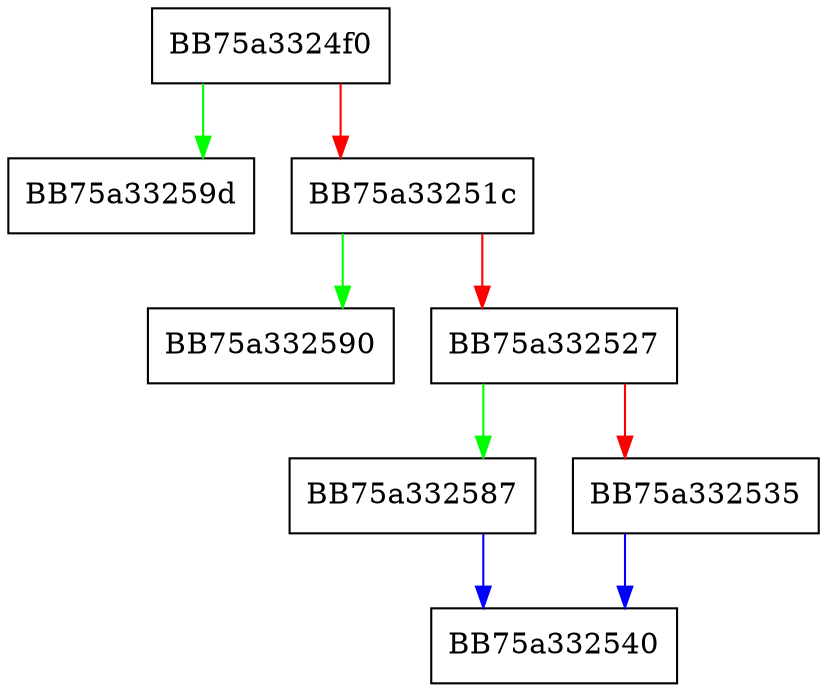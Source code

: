 digraph get_operand_lea {
  node [shape="box"];
  graph [splines=ortho];
  BB75a3324f0 -> BB75a33259d [color="green"];
  BB75a3324f0 -> BB75a33251c [color="red"];
  BB75a33251c -> BB75a332590 [color="green"];
  BB75a33251c -> BB75a332527 [color="red"];
  BB75a332527 -> BB75a332587 [color="green"];
  BB75a332527 -> BB75a332535 [color="red"];
  BB75a332535 -> BB75a332540 [color="blue"];
  BB75a332587 -> BB75a332540 [color="blue"];
}